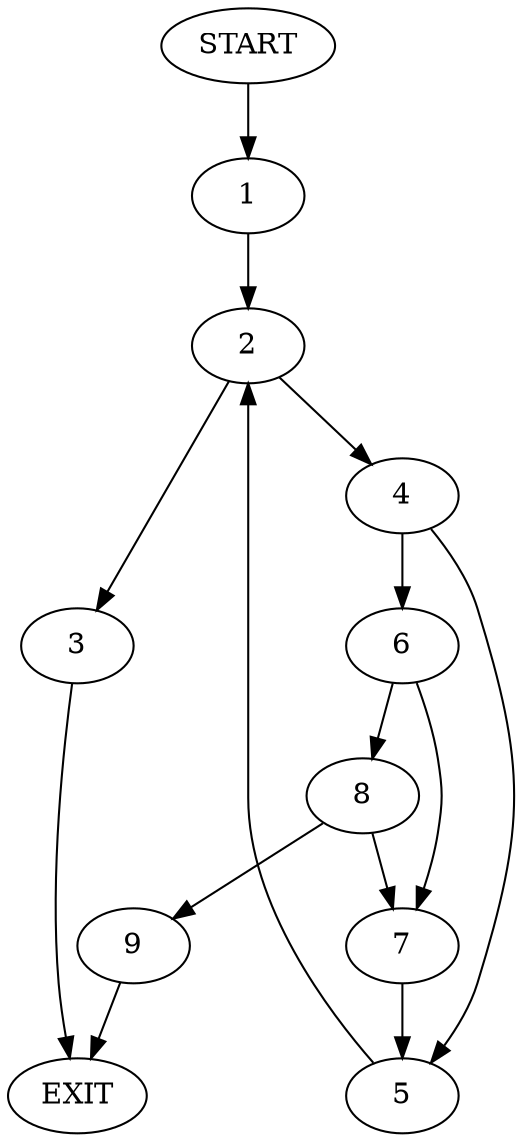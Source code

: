 digraph {
0 [label="START"]
10 [label="EXIT"]
0 -> 1
1 -> 2
2 -> 3
2 -> 4
3 -> 10
4 -> 5
4 -> 6
5 -> 2
6 -> 7
6 -> 8
8 -> 7
8 -> 9
7 -> 5
9 -> 10
}

